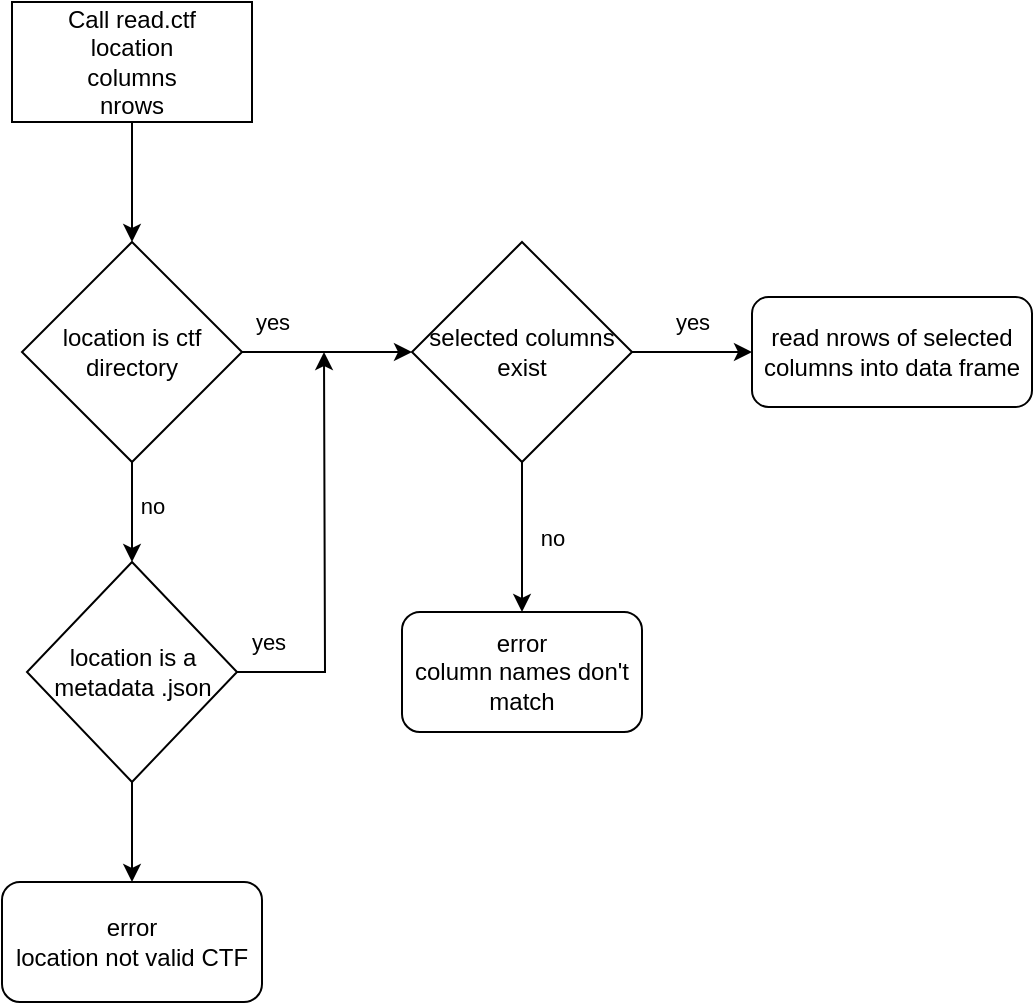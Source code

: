 <mxfile version="24.6.5" type="device">
  <diagram name="Page-1" id="zPxkarRjumX2kYX-f9Hx">
    <mxGraphModel dx="1434" dy="782" grid="1" gridSize="10" guides="1" tooltips="1" connect="1" arrows="1" fold="1" page="1" pageScale="1" pageWidth="850" pageHeight="1100" background="none" math="0" shadow="0">
      <root>
        <mxCell id="0" />
        <mxCell id="1" parent="0" />
        <mxCell id="sq8EaYmQ5kG2VpNq-IUX-4" style="edgeStyle=orthogonalEdgeStyle;rounded=0;orthogonalLoop=1;jettySize=auto;html=1;entryX=0.5;entryY=0;entryDx=0;entryDy=0;" parent="1" source="sq8EaYmQ5kG2VpNq-IUX-2" target="sq8EaYmQ5kG2VpNq-IUX-3" edge="1">
          <mxGeometry relative="1" as="geometry" />
        </mxCell>
        <mxCell id="sq8EaYmQ5kG2VpNq-IUX-2" value="&lt;div&gt;Call read.ctf&lt;/div&gt;&lt;div&gt;location&lt;/div&gt;&lt;div&gt;columns&lt;/div&gt;&lt;div&gt;nrows&lt;br&gt;&lt;/div&gt;" style="rounded=0;whiteSpace=wrap;html=1;" parent="1" vertex="1">
          <mxGeometry x="15" y="10" width="120" height="60" as="geometry" />
        </mxCell>
        <mxCell id="sq8EaYmQ5kG2VpNq-IUX-6" value="no" style="edgeStyle=orthogonalEdgeStyle;rounded=0;orthogonalLoop=1;jettySize=auto;html=1;entryX=0.5;entryY=0;entryDx=0;entryDy=0;" parent="1" source="sq8EaYmQ5kG2VpNq-IUX-3" target="sq8EaYmQ5kG2VpNq-IUX-5" edge="1">
          <mxGeometry x="-0.143" y="10" relative="1" as="geometry">
            <mxPoint as="offset" />
          </mxGeometry>
        </mxCell>
        <mxCell id="sq8EaYmQ5kG2VpNq-IUX-8" value="yes" style="edgeStyle=orthogonalEdgeStyle;rounded=0;orthogonalLoop=1;jettySize=auto;html=1;entryX=0;entryY=0.5;entryDx=0;entryDy=0;" parent="1" source="sq8EaYmQ5kG2VpNq-IUX-3" target="sq8EaYmQ5kG2VpNq-IUX-7" edge="1">
          <mxGeometry x="-0.647" y="15" relative="1" as="geometry">
            <mxPoint as="offset" />
          </mxGeometry>
        </mxCell>
        <mxCell id="sq8EaYmQ5kG2VpNq-IUX-3" value="location is ctf directory" style="rhombus;whiteSpace=wrap;html=1;" parent="1" vertex="1">
          <mxGeometry x="20" y="130" width="110" height="110" as="geometry" />
        </mxCell>
        <mxCell id="sq8EaYmQ5kG2VpNq-IUX-9" value="yes" style="edgeStyle=orthogonalEdgeStyle;rounded=0;orthogonalLoop=1;jettySize=auto;html=1;" parent="1" source="sq8EaYmQ5kG2VpNq-IUX-5" edge="1">
          <mxGeometry x="-0.859" y="15" relative="1" as="geometry">
            <mxPoint x="1" as="offset" />
            <mxPoint x="171" y="185" as="targetPoint" />
          </mxGeometry>
        </mxCell>
        <mxCell id="b0cHHX1UfcxXuybakctm-1" style="edgeStyle=orthogonalEdgeStyle;rounded=0;orthogonalLoop=1;jettySize=auto;html=1;entryX=0.5;entryY=0;entryDx=0;entryDy=0;" edge="1" parent="1" source="sq8EaYmQ5kG2VpNq-IUX-5" target="sq8EaYmQ5kG2VpNq-IUX-14">
          <mxGeometry relative="1" as="geometry" />
        </mxCell>
        <mxCell id="sq8EaYmQ5kG2VpNq-IUX-5" value="location is a metadata .json" style="rhombus;whiteSpace=wrap;html=1;" parent="1" vertex="1">
          <mxGeometry x="22.5" y="290" width="105" height="110" as="geometry" />
        </mxCell>
        <mxCell id="sq8EaYmQ5kG2VpNq-IUX-11" value="no" style="edgeStyle=orthogonalEdgeStyle;rounded=0;orthogonalLoop=1;jettySize=auto;html=1;entryX=0.5;entryY=0;entryDx=0;entryDy=0;" parent="1" source="sq8EaYmQ5kG2VpNq-IUX-7" target="sq8EaYmQ5kG2VpNq-IUX-10" edge="1">
          <mxGeometry y="15" relative="1" as="geometry">
            <mxPoint as="offset" />
          </mxGeometry>
        </mxCell>
        <mxCell id="sq8EaYmQ5kG2VpNq-IUX-13" value="yes" style="edgeStyle=orthogonalEdgeStyle;rounded=0;orthogonalLoop=1;jettySize=auto;html=1;entryX=0;entryY=0.5;entryDx=0;entryDy=0;" parent="1" source="sq8EaYmQ5kG2VpNq-IUX-7" target="sq8EaYmQ5kG2VpNq-IUX-12" edge="1">
          <mxGeometry y="15" relative="1" as="geometry">
            <mxPoint as="offset" />
          </mxGeometry>
        </mxCell>
        <mxCell id="sq8EaYmQ5kG2VpNq-IUX-7" value="selected columns exist" style="rhombus;whiteSpace=wrap;html=1;" parent="1" vertex="1">
          <mxGeometry x="215" y="130" width="110" height="110" as="geometry" />
        </mxCell>
        <mxCell id="sq8EaYmQ5kG2VpNq-IUX-10" value="&lt;div&gt;error&lt;/div&gt;&lt;div&gt;column names don&#39;t match&lt;br&gt;&lt;/div&gt;" style="rounded=1;whiteSpace=wrap;html=1;" parent="1" vertex="1">
          <mxGeometry x="210" y="315" width="120" height="60" as="geometry" />
        </mxCell>
        <mxCell id="sq8EaYmQ5kG2VpNq-IUX-12" value="read nrows of selected columns into data frame" style="rounded=1;whiteSpace=wrap;html=1;" parent="1" vertex="1">
          <mxGeometry x="385" y="157.5" width="140" height="55" as="geometry" />
        </mxCell>
        <mxCell id="sq8EaYmQ5kG2VpNq-IUX-14" value="&lt;div&gt;error&lt;/div&gt;&lt;div&gt;location not valid CTF&lt;br&gt;&lt;/div&gt;" style="rounded=1;whiteSpace=wrap;html=1;" parent="1" vertex="1">
          <mxGeometry x="10" y="450" width="130" height="60" as="geometry" />
        </mxCell>
      </root>
    </mxGraphModel>
  </diagram>
</mxfile>
